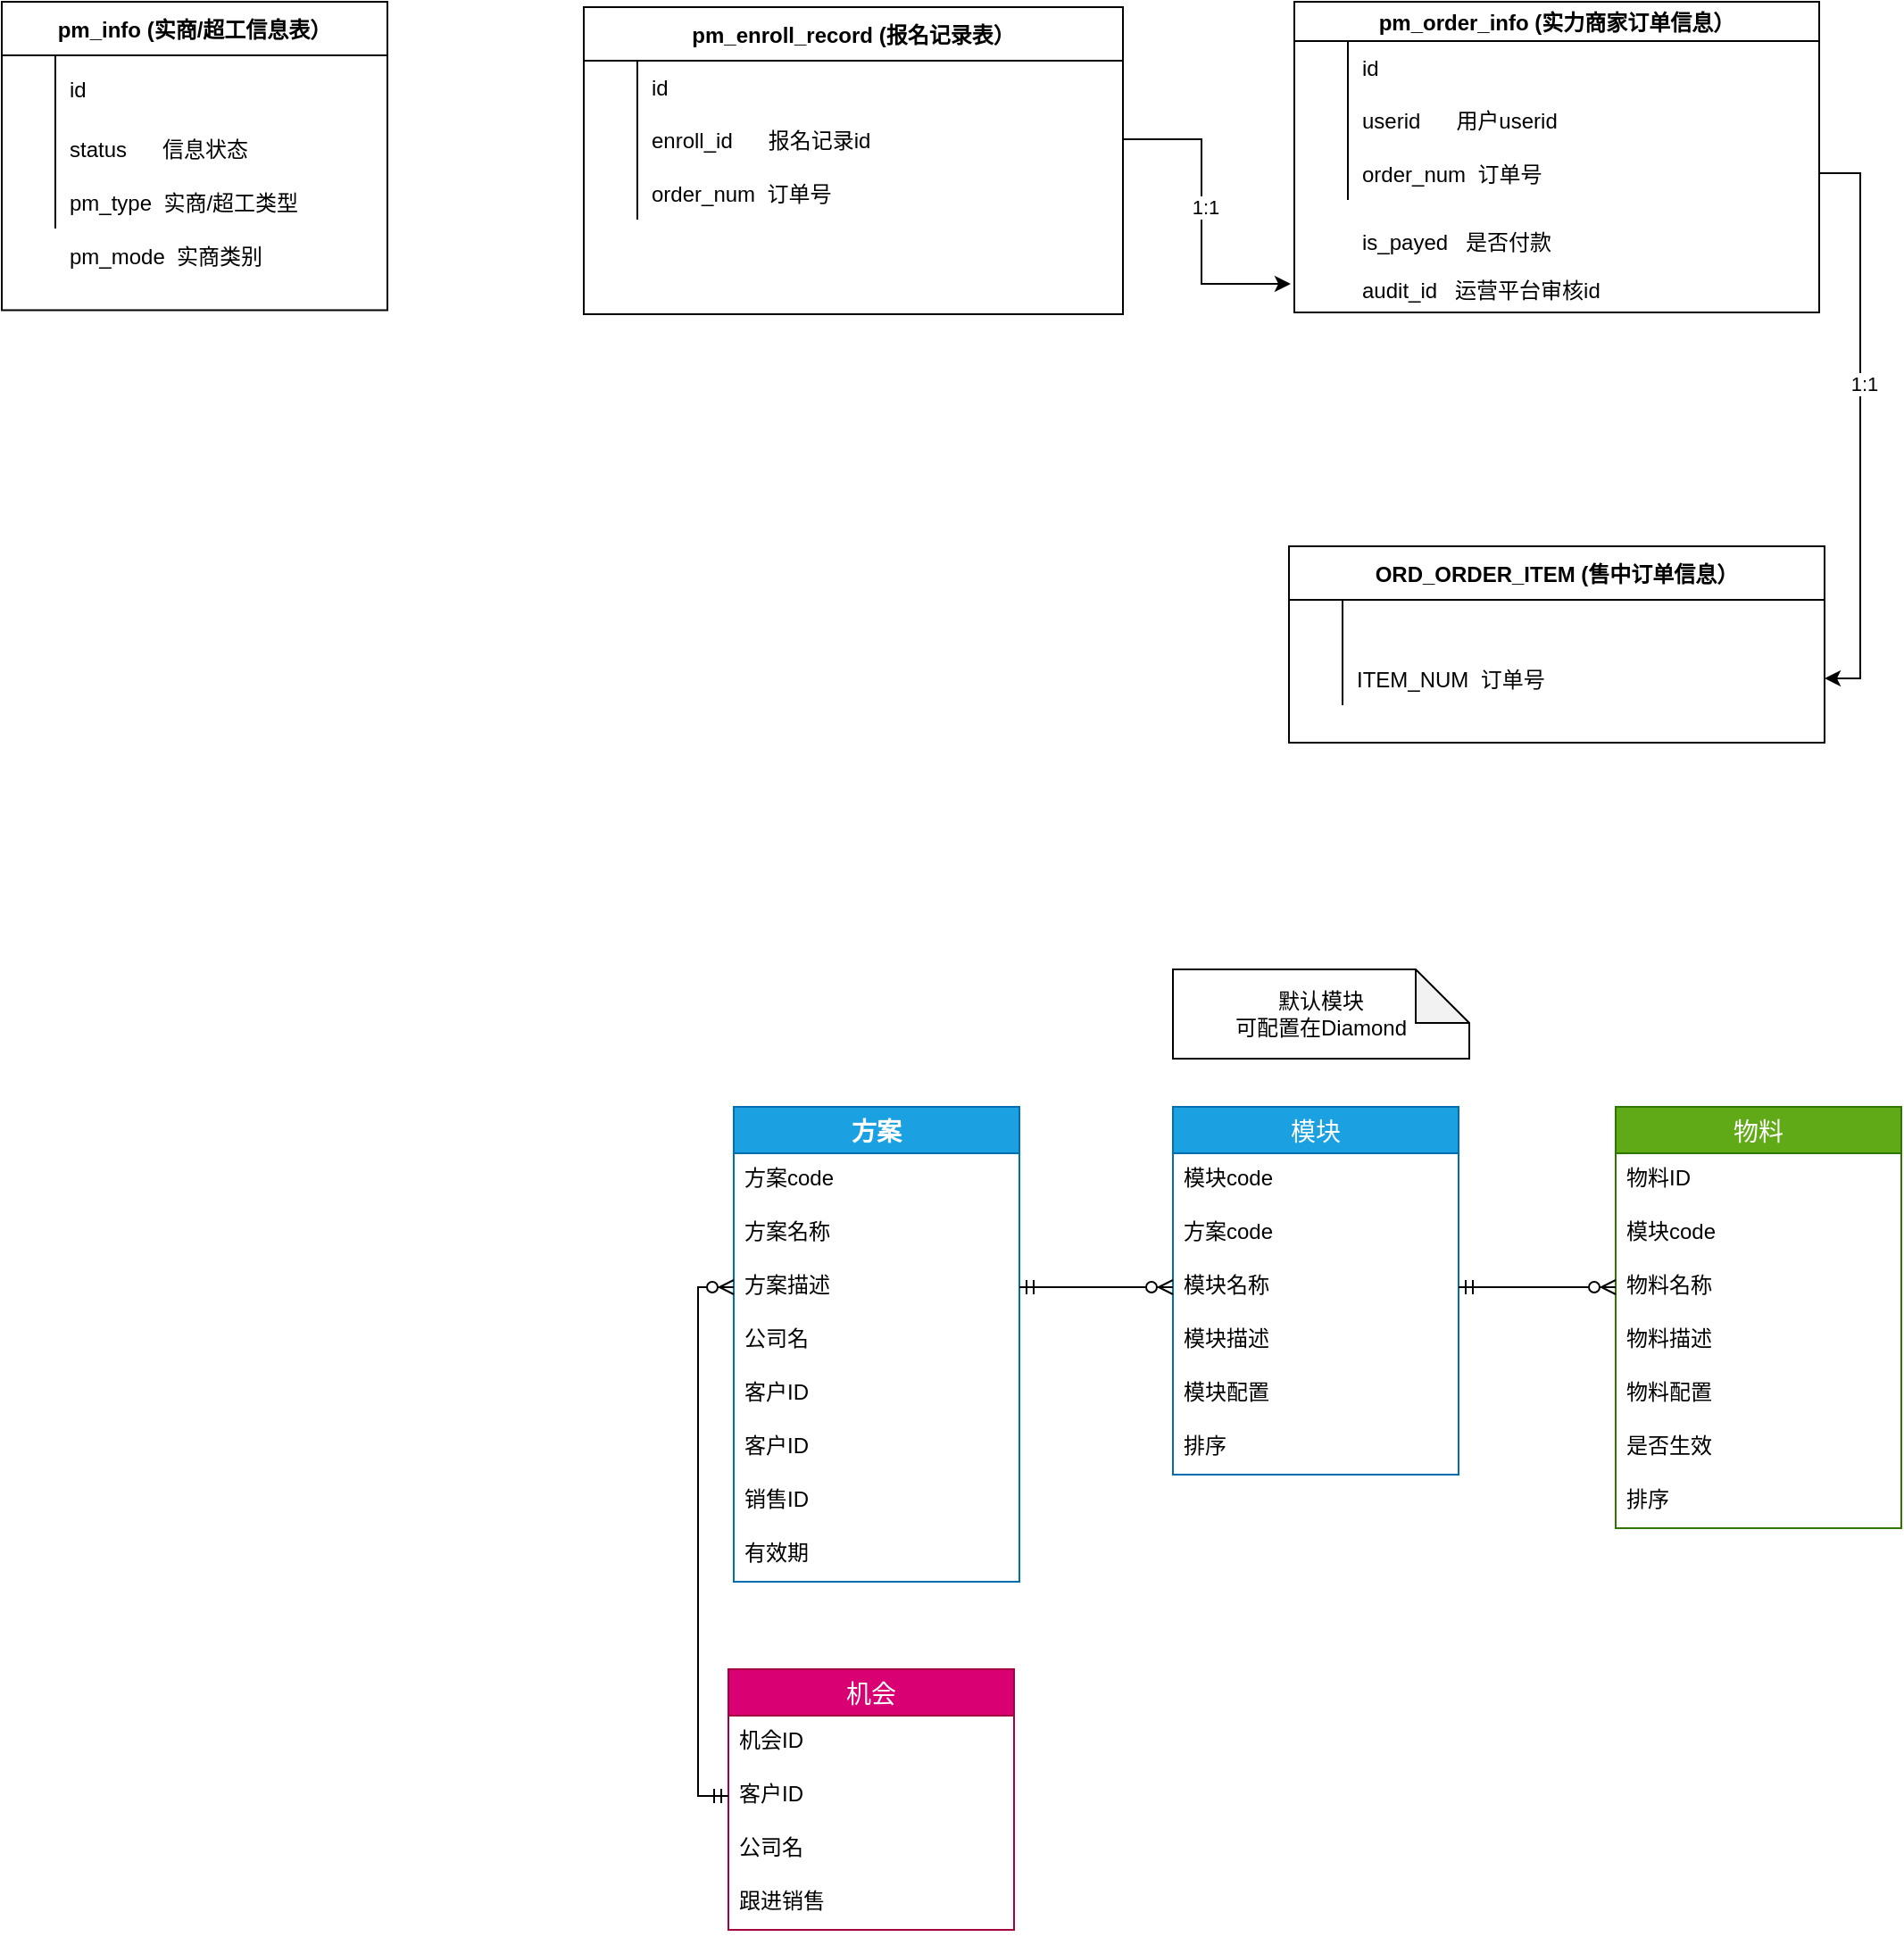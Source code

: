 <mxfile version="14.9.8" type="github">
  <diagram id="QJc5i9CVlvH6XnXGXRru" name="第 1 页">
    <mxGraphModel dx="1298" dy="708" grid="0" gridSize="10" guides="1" tooltips="1" connect="1" arrows="1" fold="0" page="0" pageScale="1" pageWidth="827" pageHeight="1169" math="0" shadow="0">
      <root>
        <mxCell id="0" />
        <mxCell id="1" parent="0" />
        <mxCell id="5cyUWBgjFF571LaAtSfy-1" value="pm_info (实商/超工信息表）" style="shape=table;startSize=30;container=1;collapsible=1;childLayout=tableLayout;fixedRows=1;rowLines=0;fontStyle=1;align=center;resizeLast=1;" parent="1" vertex="1">
          <mxGeometry x="124" y="17" width="216" height="172.75" as="geometry" />
        </mxCell>
        <mxCell id="5cyUWBgjFF571LaAtSfy-5" value="" style="shape=partialRectangle;collapsible=0;dropTarget=0;pointerEvents=0;fillColor=none;top=0;left=0;bottom=0;right=0;points=[[0,0.5],[1,0.5]];portConstraint=eastwest;" parent="5cyUWBgjFF571LaAtSfy-1" vertex="1">
          <mxGeometry y="30" width="216" height="37" as="geometry" />
        </mxCell>
        <mxCell id="5cyUWBgjFF571LaAtSfy-6" value="" style="shape=partialRectangle;connectable=0;fillColor=none;top=0;left=0;bottom=0;right=0;editable=1;overflow=hidden;" parent="5cyUWBgjFF571LaAtSfy-5" vertex="1">
          <mxGeometry width="30" height="37" as="geometry" />
        </mxCell>
        <mxCell id="5cyUWBgjFF571LaAtSfy-7" value="id" style="shape=partialRectangle;connectable=0;fillColor=none;top=0;left=0;bottom=0;right=0;align=left;spacingLeft=6;overflow=hidden;" parent="5cyUWBgjFF571LaAtSfy-5" vertex="1">
          <mxGeometry x="30" width="186" height="37" as="geometry" />
        </mxCell>
        <mxCell id="5cyUWBgjFF571LaAtSfy-8" value="" style="shape=partialRectangle;collapsible=0;dropTarget=0;pointerEvents=0;fillColor=none;top=0;left=0;bottom=0;right=0;points=[[0,0.5],[1,0.5]];portConstraint=eastwest;" parent="5cyUWBgjFF571LaAtSfy-1" vertex="1">
          <mxGeometry y="67" width="216" height="30" as="geometry" />
        </mxCell>
        <mxCell id="5cyUWBgjFF571LaAtSfy-9" value="" style="shape=partialRectangle;connectable=0;fillColor=none;top=0;left=0;bottom=0;right=0;editable=1;overflow=hidden;" parent="5cyUWBgjFF571LaAtSfy-8" vertex="1">
          <mxGeometry width="30" height="30" as="geometry" />
        </mxCell>
        <mxCell id="5cyUWBgjFF571LaAtSfy-10" value="status      信息状态" style="shape=partialRectangle;connectable=0;fillColor=none;top=0;left=0;bottom=0;right=0;align=left;spacingLeft=6;overflow=hidden;" parent="5cyUWBgjFF571LaAtSfy-8" vertex="1">
          <mxGeometry x="30" width="186" height="30" as="geometry" />
        </mxCell>
        <mxCell id="5cyUWBgjFF571LaAtSfy-11" value="" style="shape=partialRectangle;collapsible=0;dropTarget=0;pointerEvents=0;fillColor=none;top=0;left=0;bottom=0;right=0;points=[[0,0.5],[1,0.5]];portConstraint=eastwest;" parent="5cyUWBgjFF571LaAtSfy-1" vertex="1">
          <mxGeometry y="97" width="216" height="30" as="geometry" />
        </mxCell>
        <mxCell id="5cyUWBgjFF571LaAtSfy-12" value="" style="shape=partialRectangle;connectable=0;fillColor=none;top=0;left=0;bottom=0;right=0;editable=1;overflow=hidden;" parent="5cyUWBgjFF571LaAtSfy-11" vertex="1">
          <mxGeometry width="30" height="30" as="geometry" />
        </mxCell>
        <mxCell id="5cyUWBgjFF571LaAtSfy-13" value="pm_type  实商/超工类型" style="shape=partialRectangle;connectable=0;fillColor=none;top=0;left=0;bottom=0;right=0;align=left;spacingLeft=6;overflow=hidden;" parent="5cyUWBgjFF571LaAtSfy-11" vertex="1">
          <mxGeometry x="30" width="186" height="30" as="geometry" />
        </mxCell>
        <mxCell id="5cyUWBgjFF571LaAtSfy-15" value="pm_mode  实商类别" style="shape=partialRectangle;connectable=0;fillColor=none;top=0;left=0;bottom=0;right=0;align=left;spacingLeft=6;overflow=hidden;" parent="1" vertex="1">
          <mxGeometry x="154" y="144" width="186" height="30" as="geometry" />
        </mxCell>
        <mxCell id="5cyUWBgjFF571LaAtSfy-16" value="pm_enroll_record (报名记录表）" style="shape=table;startSize=30;container=1;collapsible=1;childLayout=tableLayout;fixedRows=1;rowLines=0;fontStyle=1;align=center;resizeLast=1;" parent="1" vertex="1">
          <mxGeometry x="450" y="20" width="302" height="172" as="geometry" />
        </mxCell>
        <mxCell id="5cyUWBgjFF571LaAtSfy-17" value="" style="shape=partialRectangle;collapsible=0;dropTarget=0;pointerEvents=0;fillColor=none;top=0;left=0;bottom=0;right=0;points=[[0,0.5],[1,0.5]];portConstraint=eastwest;" parent="5cyUWBgjFF571LaAtSfy-16" vertex="1">
          <mxGeometry y="30" width="302" height="29" as="geometry" />
        </mxCell>
        <mxCell id="5cyUWBgjFF571LaAtSfy-18" value="" style="shape=partialRectangle;connectable=0;fillColor=none;top=0;left=0;bottom=0;right=0;editable=1;overflow=hidden;" parent="5cyUWBgjFF571LaAtSfy-17" vertex="1">
          <mxGeometry width="30" height="29" as="geometry" />
        </mxCell>
        <mxCell id="5cyUWBgjFF571LaAtSfy-19" value="id" style="shape=partialRectangle;connectable=0;fillColor=none;top=0;left=0;bottom=0;right=0;align=left;spacingLeft=6;overflow=hidden;" parent="5cyUWBgjFF571LaAtSfy-17" vertex="1">
          <mxGeometry x="30" width="272" height="29" as="geometry" />
        </mxCell>
        <mxCell id="5cyUWBgjFF571LaAtSfy-20" value="" style="shape=partialRectangle;collapsible=0;dropTarget=0;pointerEvents=0;fillColor=none;top=0;left=0;bottom=0;right=0;points=[[0,0.5],[1,0.5]];portConstraint=eastwest;" parent="5cyUWBgjFF571LaAtSfy-16" vertex="1">
          <mxGeometry y="59" width="302" height="30" as="geometry" />
        </mxCell>
        <mxCell id="5cyUWBgjFF571LaAtSfy-21" value="" style="shape=partialRectangle;connectable=0;fillColor=none;top=0;left=0;bottom=0;right=0;editable=1;overflow=hidden;" parent="5cyUWBgjFF571LaAtSfy-20" vertex="1">
          <mxGeometry width="30" height="30" as="geometry" />
        </mxCell>
        <mxCell id="5cyUWBgjFF571LaAtSfy-22" value="enroll_id      报名记录id" style="shape=partialRectangle;connectable=0;fillColor=none;top=0;left=0;bottom=0;right=0;align=left;spacingLeft=6;overflow=hidden;" parent="5cyUWBgjFF571LaAtSfy-20" vertex="1">
          <mxGeometry x="30" width="272" height="30" as="geometry" />
        </mxCell>
        <mxCell id="5cyUWBgjFF571LaAtSfy-23" value="" style="shape=partialRectangle;collapsible=0;dropTarget=0;pointerEvents=0;fillColor=none;top=0;left=0;bottom=0;right=0;points=[[0,0.5],[1,0.5]];portConstraint=eastwest;" parent="5cyUWBgjFF571LaAtSfy-16" vertex="1">
          <mxGeometry y="89" width="302" height="30" as="geometry" />
        </mxCell>
        <mxCell id="5cyUWBgjFF571LaAtSfy-24" value="" style="shape=partialRectangle;connectable=0;fillColor=none;top=0;left=0;bottom=0;right=0;editable=1;overflow=hidden;" parent="5cyUWBgjFF571LaAtSfy-23" vertex="1">
          <mxGeometry width="30" height="30" as="geometry" />
        </mxCell>
        <mxCell id="5cyUWBgjFF571LaAtSfy-25" value="order_num  订单号" style="shape=partialRectangle;connectable=0;fillColor=none;top=0;left=0;bottom=0;right=0;align=left;spacingLeft=6;overflow=hidden;" parent="5cyUWBgjFF571LaAtSfy-23" vertex="1">
          <mxGeometry x="30" width="272" height="30" as="geometry" />
        </mxCell>
        <mxCell id="5cyUWBgjFF571LaAtSfy-38" value="ORD_ORDER_ITEM (售中订单信息）" style="shape=table;startSize=30;container=1;collapsible=1;childLayout=tableLayout;fixedRows=1;rowLines=0;fontStyle=1;align=center;resizeLast=1;" parent="1" vertex="1">
          <mxGeometry x="845" y="322" width="300" height="110" as="geometry" />
        </mxCell>
        <mxCell id="5cyUWBgjFF571LaAtSfy-39" value="" style="shape=partialRectangle;collapsible=0;dropTarget=0;pointerEvents=0;fillColor=none;top=0;left=0;bottom=0;right=0;points=[[0,0.5],[1,0.5]];portConstraint=eastwest;" parent="5cyUWBgjFF571LaAtSfy-38" vertex="1">
          <mxGeometry y="30" width="300" height="29" as="geometry" />
        </mxCell>
        <mxCell id="5cyUWBgjFF571LaAtSfy-40" value="" style="shape=partialRectangle;connectable=0;fillColor=none;top=0;left=0;bottom=0;right=0;editable=1;overflow=hidden;" parent="5cyUWBgjFF571LaAtSfy-39" vertex="1">
          <mxGeometry width="30" height="29" as="geometry" />
        </mxCell>
        <mxCell id="5cyUWBgjFF571LaAtSfy-41" value="" style="shape=partialRectangle;connectable=0;fillColor=none;top=0;left=0;bottom=0;right=0;align=left;spacingLeft=6;overflow=hidden;" parent="5cyUWBgjFF571LaAtSfy-39" vertex="1">
          <mxGeometry x="30" width="270" height="29" as="geometry" />
        </mxCell>
        <mxCell id="5cyUWBgjFF571LaAtSfy-45" value="" style="shape=partialRectangle;collapsible=0;dropTarget=0;pointerEvents=0;fillColor=none;top=0;left=0;bottom=0;right=0;points=[[0,0.5],[1,0.5]];portConstraint=eastwest;" parent="5cyUWBgjFF571LaAtSfy-38" vertex="1">
          <mxGeometry y="59" width="300" height="30" as="geometry" />
        </mxCell>
        <mxCell id="5cyUWBgjFF571LaAtSfy-46" value="" style="shape=partialRectangle;connectable=0;fillColor=none;top=0;left=0;bottom=0;right=0;editable=1;overflow=hidden;" parent="5cyUWBgjFF571LaAtSfy-45" vertex="1">
          <mxGeometry width="30" height="30" as="geometry" />
        </mxCell>
        <mxCell id="5cyUWBgjFF571LaAtSfy-47" value="ITEM_NUM  订单号" style="shape=partialRectangle;connectable=0;fillColor=none;top=0;left=0;bottom=0;right=0;align=left;spacingLeft=6;overflow=hidden;" parent="5cyUWBgjFF571LaAtSfy-45" vertex="1">
          <mxGeometry x="30" width="270" height="30" as="geometry" />
        </mxCell>
        <mxCell id="5cyUWBgjFF571LaAtSfy-49" value="pm_order_info (实力商家订单信息）" style="shape=table;startSize=22;container=1;collapsible=1;childLayout=tableLayout;fixedRows=1;rowLines=0;fontStyle=1;align=center;resizeLast=1;" parent="1" vertex="1">
          <mxGeometry x="848" y="17" width="294" height="174" as="geometry" />
        </mxCell>
        <mxCell id="5cyUWBgjFF571LaAtSfy-50" value="" style="shape=partialRectangle;collapsible=0;dropTarget=0;pointerEvents=0;fillColor=none;top=0;left=0;bottom=0;right=0;points=[[0,0.5],[1,0.5]];portConstraint=eastwest;" parent="5cyUWBgjFF571LaAtSfy-49" vertex="1">
          <mxGeometry y="22" width="294" height="29" as="geometry" />
        </mxCell>
        <mxCell id="5cyUWBgjFF571LaAtSfy-51" value="" style="shape=partialRectangle;connectable=0;fillColor=none;top=0;left=0;bottom=0;right=0;editable=1;overflow=hidden;" parent="5cyUWBgjFF571LaAtSfy-50" vertex="1">
          <mxGeometry width="30" height="29" as="geometry" />
        </mxCell>
        <mxCell id="5cyUWBgjFF571LaAtSfy-52" value="id" style="shape=partialRectangle;connectable=0;fillColor=none;top=0;left=0;bottom=0;right=0;align=left;spacingLeft=6;overflow=hidden;" parent="5cyUWBgjFF571LaAtSfy-50" vertex="1">
          <mxGeometry x="30" width="264" height="29" as="geometry" />
        </mxCell>
        <mxCell id="5cyUWBgjFF571LaAtSfy-53" value="" style="shape=partialRectangle;collapsible=0;dropTarget=0;pointerEvents=0;fillColor=none;top=0;left=0;bottom=0;right=0;points=[[0,0.5],[1,0.5]];portConstraint=eastwest;" parent="5cyUWBgjFF571LaAtSfy-49" vertex="1">
          <mxGeometry y="51" width="294" height="30" as="geometry" />
        </mxCell>
        <mxCell id="5cyUWBgjFF571LaAtSfy-54" value="" style="shape=partialRectangle;connectable=0;fillColor=none;top=0;left=0;bottom=0;right=0;editable=1;overflow=hidden;" parent="5cyUWBgjFF571LaAtSfy-53" vertex="1">
          <mxGeometry width="30" height="30" as="geometry" />
        </mxCell>
        <mxCell id="5cyUWBgjFF571LaAtSfy-55" value="userid      用户userid" style="shape=partialRectangle;connectable=0;fillColor=none;top=0;left=0;bottom=0;right=0;align=left;spacingLeft=6;overflow=hidden;" parent="5cyUWBgjFF571LaAtSfy-53" vertex="1">
          <mxGeometry x="30" width="264" height="30" as="geometry" />
        </mxCell>
        <mxCell id="5cyUWBgjFF571LaAtSfy-56" value="" style="shape=partialRectangle;collapsible=0;dropTarget=0;pointerEvents=0;fillColor=none;top=0;left=0;bottom=0;right=0;points=[[0,0.5],[1,0.5]];portConstraint=eastwest;" parent="5cyUWBgjFF571LaAtSfy-49" vertex="1">
          <mxGeometry y="81" width="294" height="30" as="geometry" />
        </mxCell>
        <mxCell id="5cyUWBgjFF571LaAtSfy-57" value="" style="shape=partialRectangle;connectable=0;fillColor=none;top=0;left=0;bottom=0;right=0;editable=1;overflow=hidden;" parent="5cyUWBgjFF571LaAtSfy-56" vertex="1">
          <mxGeometry width="30" height="30" as="geometry" />
        </mxCell>
        <mxCell id="5cyUWBgjFF571LaAtSfy-58" value="order_num  订单号" style="shape=partialRectangle;connectable=0;fillColor=none;top=0;left=0;bottom=0;right=0;align=left;spacingLeft=6;overflow=hidden;" parent="5cyUWBgjFF571LaAtSfy-56" vertex="1">
          <mxGeometry x="30" width="264" height="30" as="geometry" />
        </mxCell>
        <mxCell id="5cyUWBgjFF571LaAtSfy-59" value="is_payed   是否付款" style="shape=partialRectangle;connectable=0;fillColor=none;top=0;left=0;bottom=0;right=0;align=left;spacingLeft=6;overflow=hidden;" parent="1" vertex="1">
          <mxGeometry x="878" y="136" width="269" height="30" as="geometry" />
        </mxCell>
        <mxCell id="5cyUWBgjFF571LaAtSfy-60" value="audit_id   运营平台审核id" style="shape=partialRectangle;connectable=0;fillColor=none;top=0;left=0;bottom=0;right=0;align=left;spacingLeft=6;overflow=hidden;" parent="1" vertex="1">
          <mxGeometry x="878" y="163" width="269" height="30" as="geometry" />
        </mxCell>
        <mxCell id="5cyUWBgjFF571LaAtSfy-62" style="edgeStyle=orthogonalEdgeStyle;rounded=0;orthogonalLoop=1;jettySize=auto;html=1;" parent="1" source="5cyUWBgjFF571LaAtSfy-20" edge="1">
          <mxGeometry relative="1" as="geometry">
            <mxPoint x="846" y="175" as="targetPoint" />
            <Array as="points">
              <mxPoint x="796" y="94" />
              <mxPoint x="796" y="175" />
            </Array>
          </mxGeometry>
        </mxCell>
        <mxCell id="5cyUWBgjFF571LaAtSfy-63" value="1:1" style="edgeLabel;html=1;align=center;verticalAlign=middle;resizable=0;points=[];" parent="5cyUWBgjFF571LaAtSfy-62" vertex="1" connectable="0">
          <mxGeometry x="-0.063" y="2" relative="1" as="geometry">
            <mxPoint as="offset" />
          </mxGeometry>
        </mxCell>
        <mxCell id="5cyUWBgjFF571LaAtSfy-64" style="edgeStyle=orthogonalEdgeStyle;rounded=0;orthogonalLoop=1;jettySize=auto;html=1;entryX=1;entryY=0.5;entryDx=0;entryDy=0;" parent="1" source="5cyUWBgjFF571LaAtSfy-56" target="5cyUWBgjFF571LaAtSfy-45" edge="1">
          <mxGeometry relative="1" as="geometry">
            <Array as="points">
              <mxPoint x="1165" y="113" />
              <mxPoint x="1165" y="396" />
            </Array>
          </mxGeometry>
        </mxCell>
        <mxCell id="5cyUWBgjFF571LaAtSfy-65" value="1:1" style="edgeLabel;html=1;align=center;verticalAlign=middle;resizable=0;points=[];" parent="5cyUWBgjFF571LaAtSfy-64" vertex="1" connectable="0">
          <mxGeometry x="-0.135" y="2" relative="1" as="geometry">
            <mxPoint as="offset" />
          </mxGeometry>
        </mxCell>
        <mxCell id="F5liAaDWDsk7o85AeB5s-1" value="方案" style="swimlane;fontStyle=1;childLayout=stackLayout;horizontal=1;startSize=26;horizontalStack=0;resizeParent=1;resizeParentMax=0;resizeLast=0;collapsible=1;marginBottom=0;align=center;fontSize=14;fillColor=#1ba1e2;strokeColor=#006EAF;fontColor=#ffffff;" vertex="1" parent="1">
          <mxGeometry x="534" y="636" width="160" height="266" as="geometry" />
        </mxCell>
        <mxCell id="F5liAaDWDsk7o85AeB5s-2" value="方案code" style="text;spacingLeft=4;spacingRight=4;overflow=hidden;rotatable=0;points=[[0,0.5],[1,0.5]];portConstraint=eastwest;fontSize=12;" vertex="1" parent="F5liAaDWDsk7o85AeB5s-1">
          <mxGeometry y="26" width="160" height="30" as="geometry" />
        </mxCell>
        <mxCell id="F5liAaDWDsk7o85AeB5s-3" value="方案名称" style="text;spacingLeft=4;spacingRight=4;overflow=hidden;rotatable=0;points=[[0,0.5],[1,0.5]];portConstraint=eastwest;fontSize=12;" vertex="1" parent="F5liAaDWDsk7o85AeB5s-1">
          <mxGeometry y="56" width="160" height="30" as="geometry" />
        </mxCell>
        <mxCell id="F5liAaDWDsk7o85AeB5s-4" value="方案描述" style="text;spacingLeft=4;spacingRight=4;overflow=hidden;rotatable=0;points=[[0,0.5],[1,0.5]];portConstraint=eastwest;fontSize=12;" vertex="1" parent="F5liAaDWDsk7o85AeB5s-1">
          <mxGeometry y="86" width="160" height="30" as="geometry" />
        </mxCell>
        <mxCell id="F5liAaDWDsk7o85AeB5s-5" value="公司名" style="text;spacingLeft=4;spacingRight=4;overflow=hidden;rotatable=0;points=[[0,0.5],[1,0.5]];portConstraint=eastwest;fontSize=12;" vertex="1" parent="F5liAaDWDsk7o85AeB5s-1">
          <mxGeometry y="116" width="160" height="30" as="geometry" />
        </mxCell>
        <mxCell id="F5liAaDWDsk7o85AeB5s-36" value="客户ID" style="text;spacingLeft=4;spacingRight=4;overflow=hidden;rotatable=0;points=[[0,0.5],[1,0.5]];portConstraint=eastwest;fontSize=12;" vertex="1" parent="F5liAaDWDsk7o85AeB5s-1">
          <mxGeometry y="146" width="160" height="30" as="geometry" />
        </mxCell>
        <mxCell id="F5liAaDWDsk7o85AeB5s-6" value="客户ID" style="text;spacingLeft=4;spacingRight=4;overflow=hidden;rotatable=0;points=[[0,0.5],[1,0.5]];portConstraint=eastwest;fontSize=12;" vertex="1" parent="F5liAaDWDsk7o85AeB5s-1">
          <mxGeometry y="176" width="160" height="30" as="geometry" />
        </mxCell>
        <mxCell id="F5liAaDWDsk7o85AeB5s-7" value="销售ID" style="text;spacingLeft=4;spacingRight=4;overflow=hidden;rotatable=0;points=[[0,0.5],[1,0.5]];portConstraint=eastwest;fontSize=12;" vertex="1" parent="F5liAaDWDsk7o85AeB5s-1">
          <mxGeometry y="206" width="160" height="30" as="geometry" />
        </mxCell>
        <mxCell id="F5liAaDWDsk7o85AeB5s-8" value="有效期" style="text;spacingLeft=4;spacingRight=4;overflow=hidden;rotatable=0;points=[[0,0.5],[1,0.5]];portConstraint=eastwest;fontSize=12;" vertex="1" parent="F5liAaDWDsk7o85AeB5s-1">
          <mxGeometry y="236" width="160" height="30" as="geometry" />
        </mxCell>
        <mxCell id="F5liAaDWDsk7o85AeB5s-13" value="模块" style="swimlane;fontStyle=0;childLayout=stackLayout;horizontal=1;startSize=26;horizontalStack=0;resizeParent=1;resizeParentMax=0;resizeLast=0;collapsible=1;marginBottom=0;align=center;fontSize=14;fillColor=#1ba1e2;strokeColor=#006EAF;fontColor=#ffffff;" vertex="1" parent="1">
          <mxGeometry x="780" y="636" width="160" height="206" as="geometry" />
        </mxCell>
        <mxCell id="F5liAaDWDsk7o85AeB5s-14" value="模块code" style="text;strokeColor=none;fillColor=none;spacingLeft=4;spacingRight=4;overflow=hidden;rotatable=0;points=[[0,0.5],[1,0.5]];portConstraint=eastwest;fontSize=12;" vertex="1" parent="F5liAaDWDsk7o85AeB5s-13">
          <mxGeometry y="26" width="160" height="30" as="geometry" />
        </mxCell>
        <mxCell id="F5liAaDWDsk7o85AeB5s-15" value="方案code" style="text;strokeColor=none;fillColor=none;spacingLeft=4;spacingRight=4;overflow=hidden;rotatable=0;points=[[0,0.5],[1,0.5]];portConstraint=eastwest;fontSize=12;" vertex="1" parent="F5liAaDWDsk7o85AeB5s-13">
          <mxGeometry y="56" width="160" height="30" as="geometry" />
        </mxCell>
        <mxCell id="F5liAaDWDsk7o85AeB5s-16" value="模块名称" style="text;strokeColor=none;fillColor=none;spacingLeft=4;spacingRight=4;overflow=hidden;rotatable=0;points=[[0,0.5],[1,0.5]];portConstraint=eastwest;fontSize=12;" vertex="1" parent="F5liAaDWDsk7o85AeB5s-13">
          <mxGeometry y="86" width="160" height="30" as="geometry" />
        </mxCell>
        <mxCell id="F5liAaDWDsk7o85AeB5s-17" value="模块描述" style="text;strokeColor=none;fillColor=none;spacingLeft=4;spacingRight=4;overflow=hidden;rotatable=0;points=[[0,0.5],[1,0.5]];portConstraint=eastwest;fontSize=12;" vertex="1" parent="F5liAaDWDsk7o85AeB5s-13">
          <mxGeometry y="116" width="160" height="30" as="geometry" />
        </mxCell>
        <mxCell id="F5liAaDWDsk7o85AeB5s-18" value="模块配置" style="text;strokeColor=none;fillColor=none;spacingLeft=4;spacingRight=4;overflow=hidden;rotatable=0;points=[[0,0.5],[1,0.5]];portConstraint=eastwest;fontSize=12;" vertex="1" parent="F5liAaDWDsk7o85AeB5s-13">
          <mxGeometry y="146" width="160" height="30" as="geometry" />
        </mxCell>
        <mxCell id="F5liAaDWDsk7o85AeB5s-19" value="排序" style="text;strokeColor=none;fillColor=none;spacingLeft=4;spacingRight=4;overflow=hidden;rotatable=0;points=[[0,0.5],[1,0.5]];portConstraint=eastwest;fontSize=12;" vertex="1" parent="F5liAaDWDsk7o85AeB5s-13">
          <mxGeometry y="176" width="160" height="30" as="geometry" />
        </mxCell>
        <mxCell id="F5liAaDWDsk7o85AeB5s-21" style="edgeStyle=orthogonalEdgeStyle;rounded=0;orthogonalLoop=1;jettySize=auto;html=1;entryX=0;entryY=0.5;entryDx=0;entryDy=0;startArrow=ERmandOne;startFill=0;endArrow=ERzeroToMany;endFill=1;" edge="1" parent="1" source="F5liAaDWDsk7o85AeB5s-4" target="F5liAaDWDsk7o85AeB5s-16">
          <mxGeometry relative="1" as="geometry" />
        </mxCell>
        <mxCell id="F5liAaDWDsk7o85AeB5s-22" value="物料" style="swimlane;fontStyle=0;childLayout=stackLayout;horizontal=1;startSize=26;horizontalStack=0;resizeParent=1;resizeParentMax=0;resizeLast=0;collapsible=1;marginBottom=0;align=center;fontSize=14;fillColor=#60a917;strokeColor=#2D7600;fontColor=#ffffff;" vertex="1" parent="1">
          <mxGeometry x="1028" y="636" width="160" height="236" as="geometry" />
        </mxCell>
        <mxCell id="F5liAaDWDsk7o85AeB5s-23" value="物料ID" style="text;strokeColor=none;fillColor=none;spacingLeft=4;spacingRight=4;overflow=hidden;rotatable=0;points=[[0,0.5],[1,0.5]];portConstraint=eastwest;fontSize=12;" vertex="1" parent="F5liAaDWDsk7o85AeB5s-22">
          <mxGeometry y="26" width="160" height="30" as="geometry" />
        </mxCell>
        <mxCell id="F5liAaDWDsk7o85AeB5s-24" value="模块code" style="text;strokeColor=none;fillColor=none;spacingLeft=4;spacingRight=4;overflow=hidden;rotatable=0;points=[[0,0.5],[1,0.5]];portConstraint=eastwest;fontSize=12;" vertex="1" parent="F5liAaDWDsk7o85AeB5s-22">
          <mxGeometry y="56" width="160" height="30" as="geometry" />
        </mxCell>
        <mxCell id="F5liAaDWDsk7o85AeB5s-25" value="物料名称" style="text;strokeColor=none;fillColor=none;spacingLeft=4;spacingRight=4;overflow=hidden;rotatable=0;points=[[0,0.5],[1,0.5]];portConstraint=eastwest;fontSize=12;" vertex="1" parent="F5liAaDWDsk7o85AeB5s-22">
          <mxGeometry y="86" width="160" height="30" as="geometry" />
        </mxCell>
        <mxCell id="F5liAaDWDsk7o85AeB5s-26" value="物料描述" style="text;strokeColor=none;fillColor=none;spacingLeft=4;spacingRight=4;overflow=hidden;rotatable=0;points=[[0,0.5],[1,0.5]];portConstraint=eastwest;fontSize=12;" vertex="1" parent="F5liAaDWDsk7o85AeB5s-22">
          <mxGeometry y="116" width="160" height="30" as="geometry" />
        </mxCell>
        <mxCell id="F5liAaDWDsk7o85AeB5s-27" value="物料配置" style="text;strokeColor=none;fillColor=none;spacingLeft=4;spacingRight=4;overflow=hidden;rotatable=0;points=[[0,0.5],[1,0.5]];portConstraint=eastwest;fontSize=12;" vertex="1" parent="F5liAaDWDsk7o85AeB5s-22">
          <mxGeometry y="146" width="160" height="30" as="geometry" />
        </mxCell>
        <mxCell id="F5liAaDWDsk7o85AeB5s-28" value="是否生效" style="text;strokeColor=none;fillColor=none;spacingLeft=4;spacingRight=4;overflow=hidden;rotatable=0;points=[[0,0.5],[1,0.5]];portConstraint=eastwest;fontSize=12;" vertex="1" parent="F5liAaDWDsk7o85AeB5s-22">
          <mxGeometry y="176" width="160" height="30" as="geometry" />
        </mxCell>
        <mxCell id="F5liAaDWDsk7o85AeB5s-42" value="排序" style="text;strokeColor=none;fillColor=none;spacingLeft=4;spacingRight=4;overflow=hidden;rotatable=0;points=[[0,0.5],[1,0.5]];portConstraint=eastwest;fontSize=12;" vertex="1" parent="F5liAaDWDsk7o85AeB5s-22">
          <mxGeometry y="206" width="160" height="30" as="geometry" />
        </mxCell>
        <mxCell id="F5liAaDWDsk7o85AeB5s-29" style="edgeStyle=orthogonalEdgeStyle;rounded=0;orthogonalLoop=1;jettySize=auto;html=1;entryX=0;entryY=0.5;entryDx=0;entryDy=0;startArrow=ERmandOne;startFill=0;endArrow=ERzeroToMany;endFill=1;" edge="1" parent="1" source="F5liAaDWDsk7o85AeB5s-16" target="F5liAaDWDsk7o85AeB5s-25">
          <mxGeometry relative="1" as="geometry" />
        </mxCell>
        <mxCell id="F5liAaDWDsk7o85AeB5s-30" value="机会" style="swimlane;fontStyle=0;childLayout=stackLayout;horizontal=1;startSize=26;horizontalStack=0;resizeParent=1;resizeParentMax=0;resizeLast=0;collapsible=1;marginBottom=0;align=center;fontSize=14;fillColor=#d80073;strokeColor=#A50040;fontColor=#ffffff;" vertex="1" parent="1">
          <mxGeometry x="531" y="951" width="160" height="146" as="geometry" />
        </mxCell>
        <mxCell id="F5liAaDWDsk7o85AeB5s-31" value="机会ID" style="text;strokeColor=none;fillColor=none;spacingLeft=4;spacingRight=4;overflow=hidden;rotatable=0;points=[[0,0.5],[1,0.5]];portConstraint=eastwest;fontSize=12;" vertex="1" parent="F5liAaDWDsk7o85AeB5s-30">
          <mxGeometry y="26" width="160" height="30" as="geometry" />
        </mxCell>
        <mxCell id="F5liAaDWDsk7o85AeB5s-32" value="客户ID" style="text;strokeColor=none;fillColor=none;spacingLeft=4;spacingRight=4;overflow=hidden;rotatable=0;points=[[0,0.5],[1,0.5]];portConstraint=eastwest;fontSize=12;" vertex="1" parent="F5liAaDWDsk7o85AeB5s-30">
          <mxGeometry y="56" width="160" height="30" as="geometry" />
        </mxCell>
        <mxCell id="F5liAaDWDsk7o85AeB5s-33" value="公司名" style="text;strokeColor=none;fillColor=none;spacingLeft=4;spacingRight=4;overflow=hidden;rotatable=0;points=[[0,0.5],[1,0.5]];portConstraint=eastwest;fontSize=12;" vertex="1" parent="F5liAaDWDsk7o85AeB5s-30">
          <mxGeometry y="86" width="160" height="30" as="geometry" />
        </mxCell>
        <mxCell id="F5liAaDWDsk7o85AeB5s-34" value="跟进销售" style="text;strokeColor=none;fillColor=none;spacingLeft=4;spacingRight=4;overflow=hidden;rotatable=0;points=[[0,0.5],[1,0.5]];portConstraint=eastwest;fontSize=12;" vertex="1" parent="F5liAaDWDsk7o85AeB5s-30">
          <mxGeometry y="116" width="160" height="30" as="geometry" />
        </mxCell>
        <mxCell id="F5liAaDWDsk7o85AeB5s-37" style="edgeStyle=orthogonalEdgeStyle;rounded=0;orthogonalLoop=1;jettySize=auto;html=1;entryX=0;entryY=0.5;entryDx=0;entryDy=0;startArrow=ERmandOne;startFill=0;endArrow=ERzeroToMany;endFill=1;" edge="1" parent="1" source="F5liAaDWDsk7o85AeB5s-32" target="F5liAaDWDsk7o85AeB5s-4">
          <mxGeometry relative="1" as="geometry">
            <Array as="points">
              <mxPoint x="514" y="1022" />
              <mxPoint x="514" y="737" />
            </Array>
          </mxGeometry>
        </mxCell>
        <mxCell id="F5liAaDWDsk7o85AeB5s-38" value="默认模块&lt;br&gt;可配置在Diamond" style="shape=note;whiteSpace=wrap;html=1;backgroundOutline=1;darkOpacity=0.05;" vertex="1" parent="1">
          <mxGeometry x="780" y="559" width="166" height="50" as="geometry" />
        </mxCell>
      </root>
    </mxGraphModel>
  </diagram>
</mxfile>
